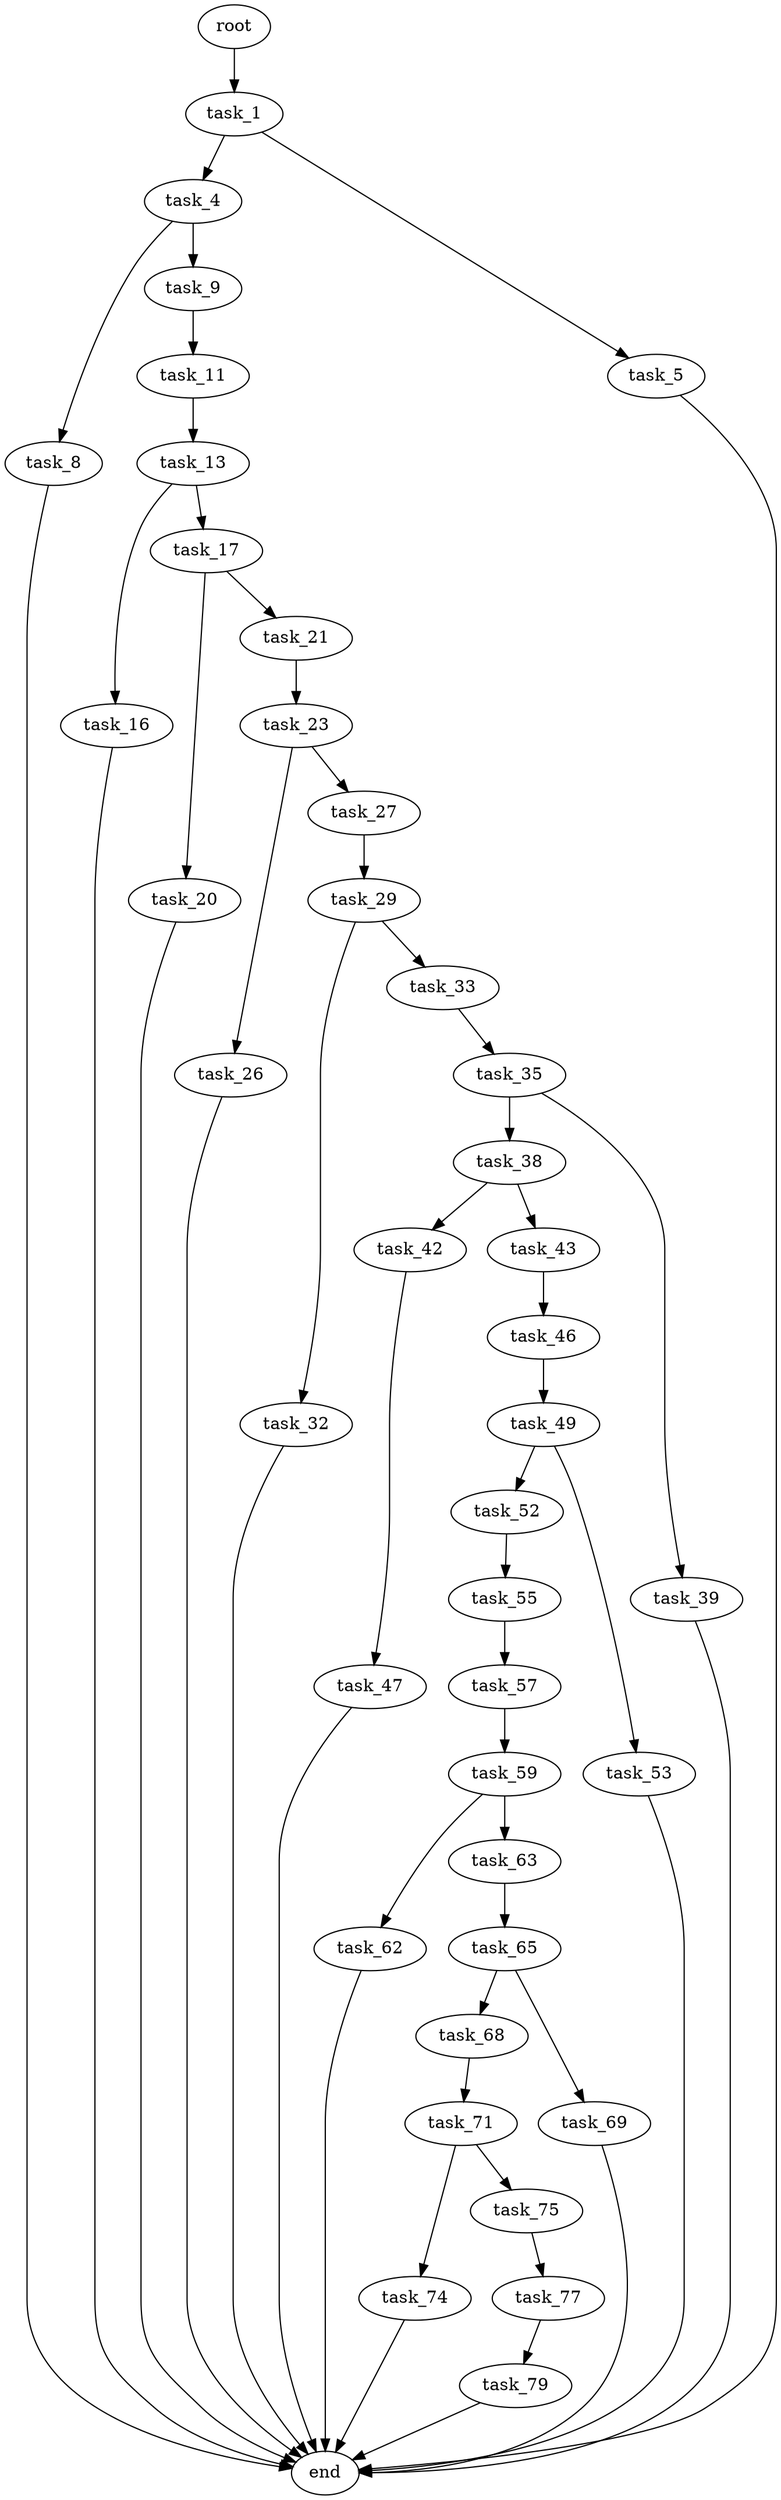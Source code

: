 digraph G {
  root [size="0.000000"];
  task_1 [size="276307091164.000000"];
  task_4 [size="12708848295.000000"];
  task_5 [size="549755813888.000000"];
  task_8 [size="782757789696.000000"];
  task_9 [size="170075455679.000000"];
  end [size="0.000000"];
  task_11 [size="12562073922.000000"];
  task_13 [size="181721862024.000000"];
  task_16 [size="238352319458.000000"];
  task_17 [size="1073741824000.000000"];
  task_20 [size="8926741267.000000"];
  task_21 [size="4679944029.000000"];
  task_23 [size="6703844855.000000"];
  task_26 [size="368293445632.000000"];
  task_27 [size="171937813146.000000"];
  task_29 [size="1334168389228.000000"];
  task_32 [size="249527281381.000000"];
  task_33 [size="782757789696.000000"];
  task_35 [size="549755813888.000000"];
  task_38 [size="1073741824000.000000"];
  task_39 [size="152320818072.000000"];
  task_42 [size="684024968482.000000"];
  task_43 [size="368293445632.000000"];
  task_47 [size="138603464103.000000"];
  task_46 [size="11908100124.000000"];
  task_49 [size="231928233984.000000"];
  task_52 [size="35251624931.000000"];
  task_53 [size="691491168836.000000"];
  task_55 [size="22023607263.000000"];
  task_57 [size="422633336575.000000"];
  task_59 [size="68719476736.000000"];
  task_62 [size="2776083696.000000"];
  task_63 [size="618517709789.000000"];
  task_65 [size="34823599836.000000"];
  task_68 [size="7889018012.000000"];
  task_69 [size="134217728000.000000"];
  task_71 [size="549755813888.000000"];
  task_74 [size="134217728000.000000"];
  task_75 [size="18922105285.000000"];
  task_77 [size="134217728000.000000"];
  task_79 [size="419431639938.000000"];

  root -> task_1 [size="1.000000"];
  task_1 -> task_4 [size="536870912.000000"];
  task_1 -> task_5 [size="536870912.000000"];
  task_4 -> task_8 [size="209715200.000000"];
  task_4 -> task_9 [size="209715200.000000"];
  task_5 -> end [size="1.000000"];
  task_8 -> end [size="1.000000"];
  task_9 -> task_11 [size="209715200.000000"];
  task_11 -> task_13 [size="679477248.000000"];
  task_13 -> task_16 [size="134217728.000000"];
  task_13 -> task_17 [size="134217728.000000"];
  task_16 -> end [size="1.000000"];
  task_17 -> task_20 [size="838860800.000000"];
  task_17 -> task_21 [size="838860800.000000"];
  task_20 -> end [size="1.000000"];
  task_21 -> task_23 [size="75497472.000000"];
  task_23 -> task_26 [size="134217728.000000"];
  task_23 -> task_27 [size="134217728.000000"];
  task_26 -> end [size="1.000000"];
  task_27 -> task_29 [size="209715200.000000"];
  task_29 -> task_32 [size="838860800.000000"];
  task_29 -> task_33 [size="838860800.000000"];
  task_32 -> end [size="1.000000"];
  task_33 -> task_35 [size="679477248.000000"];
  task_35 -> task_38 [size="536870912.000000"];
  task_35 -> task_39 [size="536870912.000000"];
  task_38 -> task_42 [size="838860800.000000"];
  task_38 -> task_43 [size="838860800.000000"];
  task_39 -> end [size="1.000000"];
  task_42 -> task_47 [size="838860800.000000"];
  task_43 -> task_46 [size="411041792.000000"];
  task_47 -> end [size="1.000000"];
  task_46 -> task_49 [size="301989888.000000"];
  task_49 -> task_52 [size="301989888.000000"];
  task_49 -> task_53 [size="301989888.000000"];
  task_52 -> task_55 [size="679477248.000000"];
  task_53 -> end [size="1.000000"];
  task_55 -> task_57 [size="679477248.000000"];
  task_57 -> task_59 [size="679477248.000000"];
  task_59 -> task_62 [size="134217728.000000"];
  task_59 -> task_63 [size="134217728.000000"];
  task_62 -> end [size="1.000000"];
  task_63 -> task_65 [size="411041792.000000"];
  task_65 -> task_68 [size="33554432.000000"];
  task_65 -> task_69 [size="33554432.000000"];
  task_68 -> task_71 [size="134217728.000000"];
  task_69 -> end [size="1.000000"];
  task_71 -> task_74 [size="536870912.000000"];
  task_71 -> task_75 [size="536870912.000000"];
  task_74 -> end [size="1.000000"];
  task_75 -> task_77 [size="301989888.000000"];
  task_77 -> task_79 [size="209715200.000000"];
  task_79 -> end [size="1.000000"];
}
